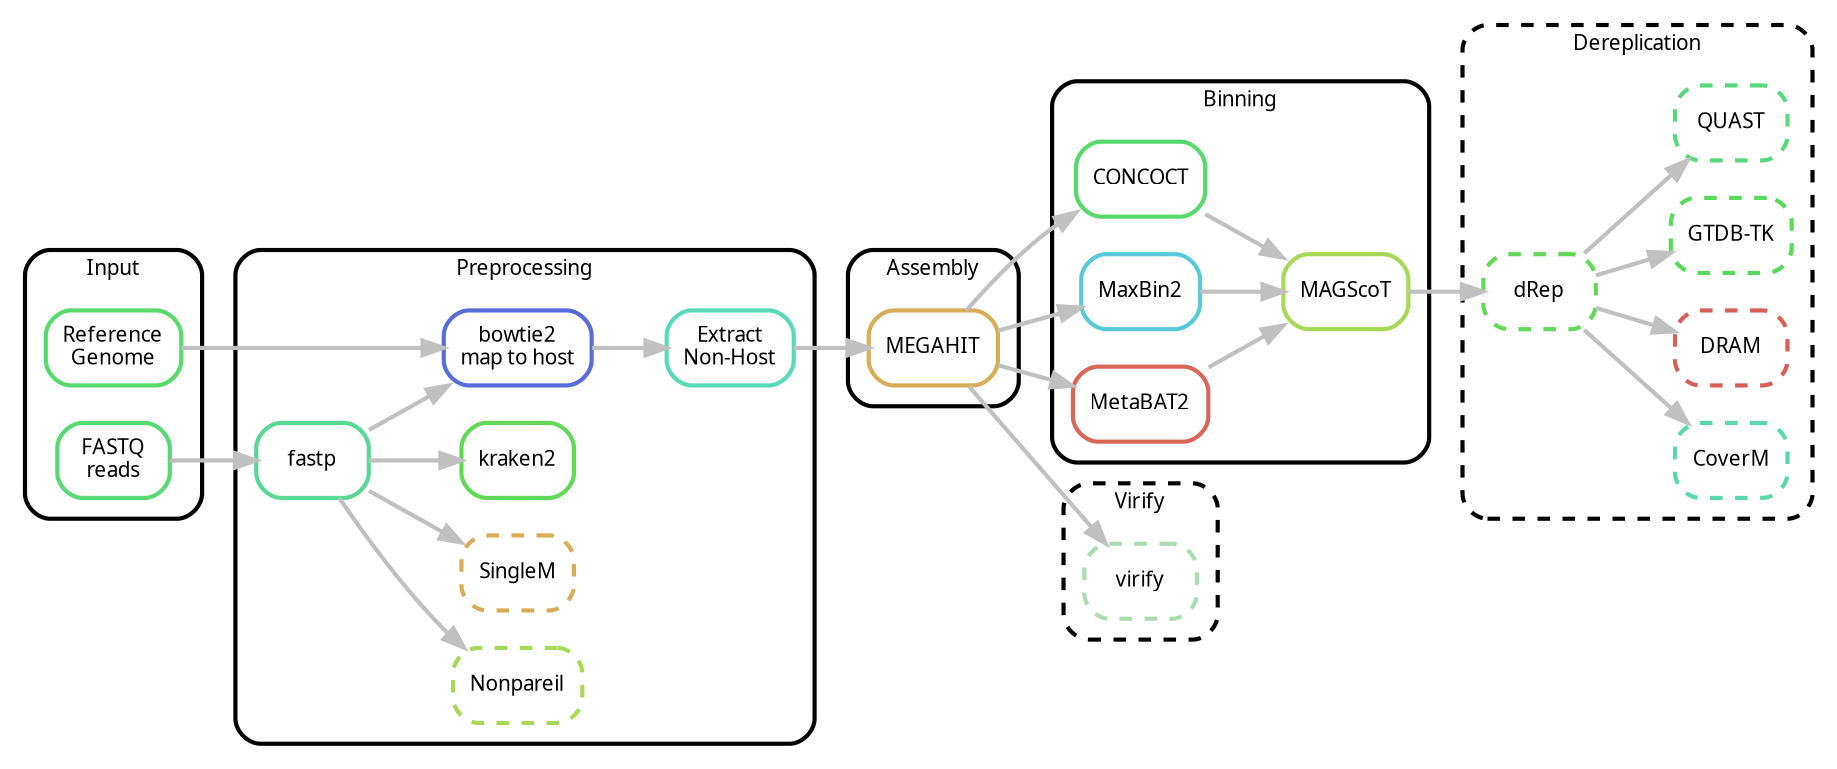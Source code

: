 digraph snakemake_dag {
	rankdir=LR;
    graph[bgcolor=white, margin=0, compound=true];
    node[shape=box, style=rounded, fontname=sans, fontsize=10, penwidth=2];
    edge[penwidth=2, color=grey];

    subgraph cluster_0 {
        label = "Input";
		shape=box; style=rounded; fontname=sans; fontsize=10; penwidth=2; margin=10;
        reference [label = "Reference\nGenome", color = "0.36 0.6 0.85"];
    	fastq     [label = "FASTQ\nreads",      color = "0.37 0.6 0.85"];
    }

	subgraph cluster_1 {
		label = "Preprocessing";
		shape=box; style=rounded; fontname=sans; fontsize=10; penwidth=2; margin=10;
		extract   [label = "Extract\nNon-Host",    color = "0.46 0.6 0.85"];
	    bowtie2   [label = "bowtie2\nmap to host", color = "0.64 0.6 0.85"];
	    fastp     [label = "fastp",                color = "0.41 0.6 0.85"];
	    nonpareil [label = "Nonpareil",            color = "0.23 0.6 0.85", style = "dashed,rounded"];
	    singlem   [label = "SingleM",              color = "0.11 0.6 0.85", style = "dashed,rounded"];
	    kraken2   [label = "kraken2",              color = "0.32 0.6 0.85"];
	}

    reference -> bowtie2
    fastq     -> fastp

	fastp   -> bowtie2
	fastp   -> nonpareil
	fastp   -> singlem
	fastp   -> kraken2
	bowtie2 -> extract
	extract -> megahit

	subgraph cluster_2 {
		label = "Assembly";
		shape=box; style=rounded; fontname=sans; fontsize=10; penwidth=2; margin=10;
		megahit [label = "MEGAHIT", color = "0.11 0.6 0.85"];
	}

	megahit -> concoct
	megahit -> maxbin2
	megahit -> metabat2
	megahit -> virify

	subgraph cluster_3 {
		label = "Binning";
		shape=box; style=rounded; fontname=sans; fontsize=10; penwidth=2; margin="10,10";
		concoct  [label = "CONCOCT",  color = "0.36 0.6 0.85"];
    	maxbin2  [label = "MaxBin2",  color = "0.52 0.6 0.85"];
	    metabat2 [label = "MetaBAT2", color = "0.02 0.6 0.85"];
		magscot  [label = "MAGScoT",  color = "0.23 0.6 0.85"];
	}

	metabat2 -> magscot
	concoct  -> magscot
	maxbin2  -> magscot
	magscot  -> drep

	subgraph cluster_4 {
		label = "Dereplication";
		shape=box; style="rounded,dashed"; fontname=sans; fontsize=10; penwidth=2; margin=10;
    	coverm [label = "CoverM",  color = "0.44 0.6 0.85", style = "dashed,rounded"];
	    dram   [label = "DRAM",    color = "0.01 0.6 0.85", style = "dashed,rounded"];
	    gtdbtk [label = "GTDB-TK", color = "0.34 0.6 0.85", style = "dashed,rounded"];
	    drep   [label = "dRep",    color = "0.32 0.6 0.85", style = "dashed,rounded"];
    	quast  [label = "QUAST",   color = "0.38 0.6 0.85", style = "dashed,rounded"];
	}

	drep -> coverm
	drep -> dram
	drep -> gtdbtk
	drep -> quast
	subgraph cluster_5_space {
		margin = 10;
		style = invis;
		subgraph cluster_5 {
			label = "Virify";
			shape=box; style="rounded,dashed"; fontname=sans; fontsize=10; penwidth=2; margin="10,10";
			virify [label = "virify", color = "0.35 0.22 0.86", style = "dashed,rounded"];
		}
	}

}
